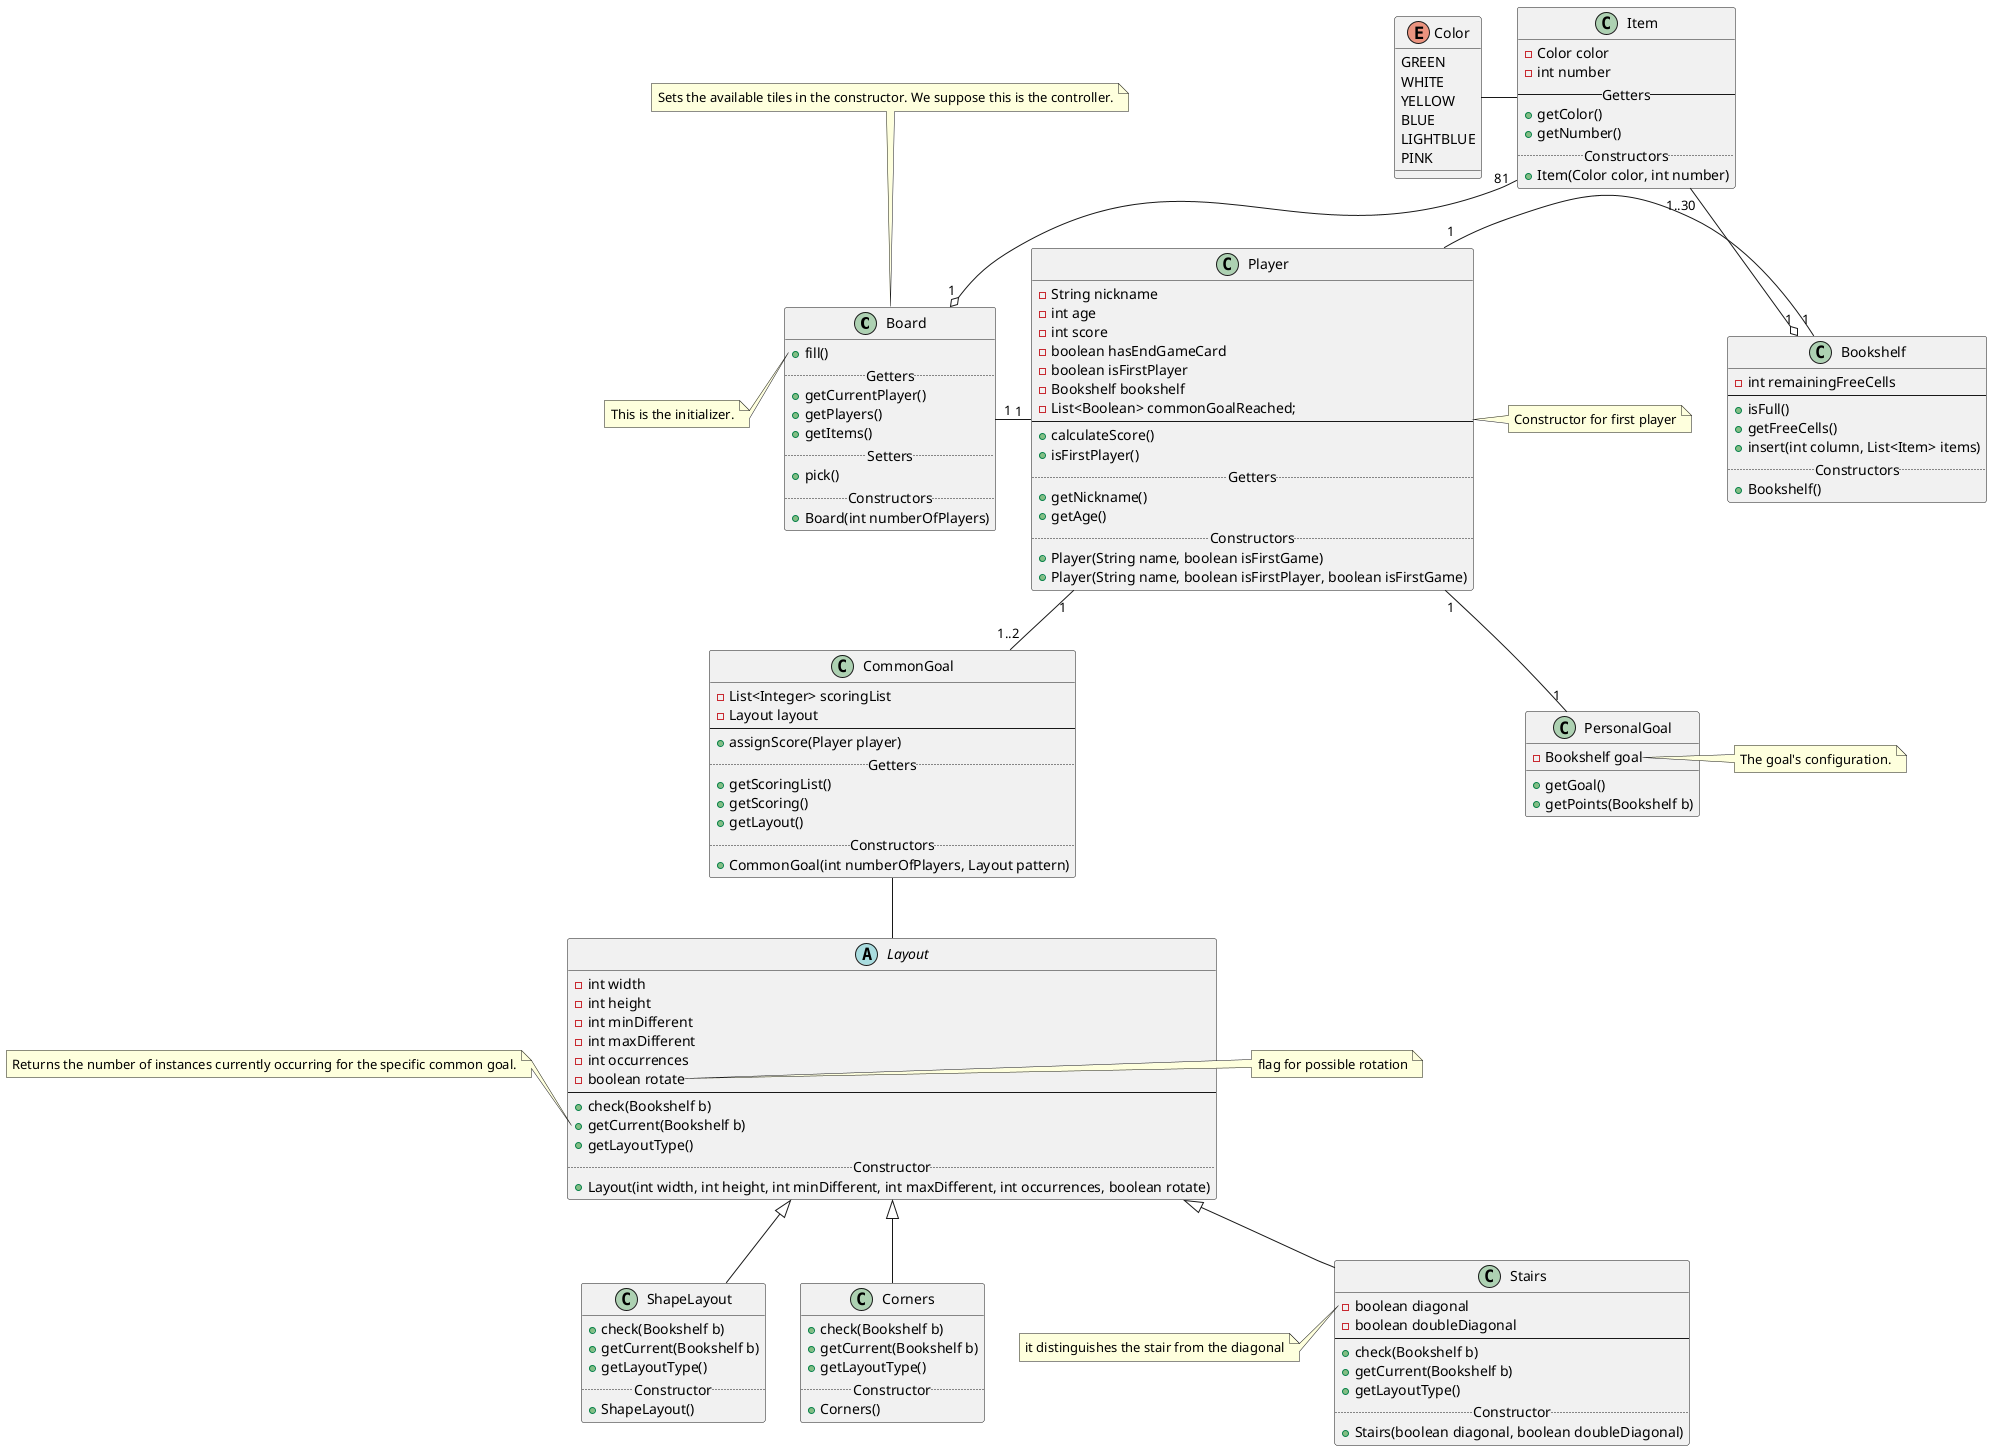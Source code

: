 @startuml
'The controller will receiver the move command from the client and
'will call remove and insert on the board and the bookshelf.
'The link Board-Player is a static list.
'The reference to CommonGoal (a list of 1 or 2 elements) is static.
'The checks, like Bookshelf's checkComplete, go in the client.
'Consider aggregating the layouts (with parameters).
'[] Add a method setNickname (in Player?).
'[] Convert Bookshelf goal in a hashMap.
'[] Add a method drawCards.
'[] Add (somewhere) a check for the insertion in the bookshelf of the selection.
'[] Check when the board has to be refilled.



class Board
note top: Sets the available tiles in the constructor. We suppose this is the controller.
Player "1" -- "1..2" CommonGoal
Player "1" -- "1" PersonalGoal
Player "1" - "1" Bookshelf
Board "1" - "1" Player
Item "81" --o "1" Board
Item "1..30" --o "1" Bookshelf
Color - Item
CommonGoal -- Layout

class Item {
    -Color color
    -int number
    -- Getters --
    +getColor()
    +getNumber()
    .. Constructors ..
    +Item(Color color, int number)
}

class PersonalGoal {
    -Bookshelf goal
    +getGoal()
    +getPoints(Bookshelf b)
}

note left of PersonalGoal::reached
    it indicates the number of cells filled with the "right colour"
end note

note right of PersonalGoal::goal
    The goal's configuration.
end note

class Player {
    -String nickname
    -int age
    -int score
    -boolean hasEndGameCard
    -boolean isFirstPlayer
    -Bookshelf bookshelf
    -List<Boolean> commonGoalReached;
    --
    +calculateScore()
    +isFirstPlayer()
    .. Getters ..
    +getNickname()
    +getAge()
    .. Constructors ..
    +Player(String name, boolean isFirstGame)
    +Player(String name, boolean isFirstPlayer, boolean isFirstGame)
}

note right of Player
    Constructor for first player
end note

class Board {
    +fill()
    .. Getters ..
    +getCurrentPlayer()
    +getPlayers()
    +getItems()
    .. Setters ..
    +pick()
    .. Constructors ..
    +Board(int numberOfPlayers)
}

note left of Board::fill
    This is the initializer.
end note

class CommonGoal {
    -List<Integer> scoringList
    -Layout layout
    ---
    +assignScore(Player player)
    .. Getters ..
    +getScoringList()
    +getScoring()
    +getLayout()
    .. Constructors ..
    +CommonGoal(int numberOfPlayers, Layout pattern)
}

enum Color {
    GREEN
    WHITE
    YELLOW
    BLUE
    LIGHTBLUE
    PINK
}

class Bookshelf {
    -int remainingFreeCells
    ---
    +isFull()
    +getFreeCells()
    +insert(int column, List<Item> items)
    ..Constructors..
    +Bookshelf()
}

abstract Layout {
    -int width
    -int height
    -int minDifferent
    -int maxDifferent
    -int occurrences
    -boolean rotate
    ---
    +check(Bookshelf b)
    +getCurrent(Bookshelf b)
    +getLayoutType()
    ..Constructor..
    +Layout(int width, int height, int minDifferent, int maxDifferent, int occurrences, boolean rotate)
}

note right of Layout::rotate
    flag for possible rotation
end note

note left of Layout::getCurrent
    Returns the number of instances currently occurring for the specific common goal.
end note

class ShapeLayout extends Layout{
    +check(Bookshelf b)
    +getCurrent(Bookshelf b)
    +getLayoutType()
    ..Constructor..
    +ShapeLayout()
}

class Stairs extends Layout{
    -boolean diagonal
    -boolean doubleDiagonal
    ---
    +check(Bookshelf b)
        +getCurrent(Bookshelf b)
        +getLayoutType()
    ....Constructor....
    +Stairs(boolean diagonal, boolean doubleDiagonal)
}

note left of Stairs::diagonal
    it distinguishes the stair from the diagonal
end note

class Corners extends Layout{
    +check(Bookshelf b)
    +getCurrent(Bookshelf b)
    +getLayoutType()
    ..Constructor..
    +Corners()
}



@enduml
